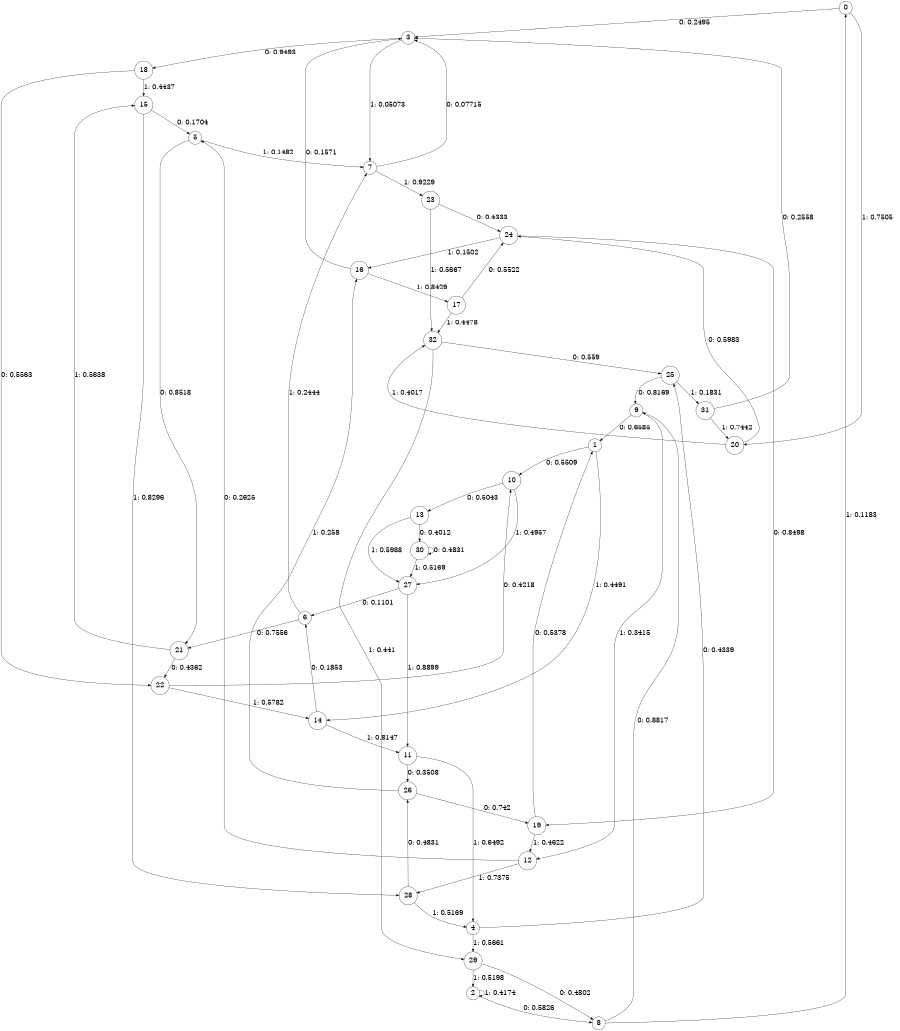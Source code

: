 digraph "ch9randomL6" {
size = "6,8.5";
ratio = "fill";
node [shape = circle];
node [fontsize = 24];
edge [fontsize = 24];
0 -> 3 [label = "0: 0.2495   "];
0 -> 20 [label = "1: 0.7505   "];
1 -> 10 [label = "0: 0.5509   "];
1 -> 14 [label = "1: 0.4491   "];
2 -> 8 [label = "0: 0.5826   "];
2 -> 2 [label = "1: 0.4174   "];
3 -> 18 [label = "0: 0.9493   "];
3 -> 7 [label = "1: 0.05073  "];
4 -> 25 [label = "0: 0.4339   "];
4 -> 29 [label = "1: 0.5661   "];
5 -> 21 [label = "0: 0.8518   "];
5 -> 7 [label = "1: 0.1482   "];
6 -> 21 [label = "0: 0.7556   "];
6 -> 7 [label = "1: 0.2444   "];
7 -> 3 [label = "0: 0.07715  "];
7 -> 23 [label = "1: 0.9229   "];
8 -> 9 [label = "0: 0.8817   "];
8 -> 0 [label = "1: 0.1183   "];
9 -> 1 [label = "0: 0.6585   "];
9 -> 12 [label = "1: 0.3415   "];
10 -> 13 [label = "0: 0.5043   "];
10 -> 27 [label = "1: 0.4957   "];
11 -> 26 [label = "0: 0.3508   "];
11 -> 4 [label = "1: 0.6492   "];
12 -> 5 [label = "0: 0.2625   "];
12 -> 28 [label = "1: 0.7375   "];
13 -> 30 [label = "0: 0.4012   "];
13 -> 27 [label = "1: 0.5988   "];
14 -> 6 [label = "0: 0.1853   "];
14 -> 11 [label = "1: 0.8147   "];
15 -> 5 [label = "0: 0.1704   "];
15 -> 28 [label = "1: 0.8296   "];
16 -> 3 [label = "0: 0.1571   "];
16 -> 17 [label = "1: 0.8429   "];
17 -> 24 [label = "0: 0.5522   "];
17 -> 32 [label = "1: 0.4478   "];
18 -> 22 [label = "0: 0.5563   "];
18 -> 15 [label = "1: 0.4437   "];
19 -> 1 [label = "0: 0.5378   "];
19 -> 12 [label = "1: 0.4622   "];
20 -> 24 [label = "0: 0.5983   "];
20 -> 32 [label = "1: 0.4017   "];
21 -> 22 [label = "0: 0.4362   "];
21 -> 15 [label = "1: 0.5638   "];
22 -> 10 [label = "0: 0.4218   "];
22 -> 14 [label = "1: 0.5782   "];
23 -> 24 [label = "0: 0.4333   "];
23 -> 32 [label = "1: 0.5667   "];
24 -> 19 [label = "0: 0.8498   "];
24 -> 16 [label = "1: 0.1502   "];
25 -> 9 [label = "0: 0.8169   "];
25 -> 31 [label = "1: 0.1831   "];
26 -> 19 [label = "0: 0.742    "];
26 -> 16 [label = "1: 0.258    "];
27 -> 6 [label = "0: 0.1101   "];
27 -> 11 [label = "1: 0.8899   "];
28 -> 26 [label = "0: 0.4831   "];
28 -> 4 [label = "1: 0.5169   "];
29 -> 8 [label = "0: 0.4802   "];
29 -> 2 [label = "1: 0.5198   "];
30 -> 30 [label = "0: 0.4831   "];
30 -> 27 [label = "1: 0.5169   "];
31 -> 3 [label = "0: 0.2558   "];
31 -> 20 [label = "1: 0.7442   "];
32 -> 25 [label = "0: 0.559    "];
32 -> 29 [label = "1: 0.441    "];
}
